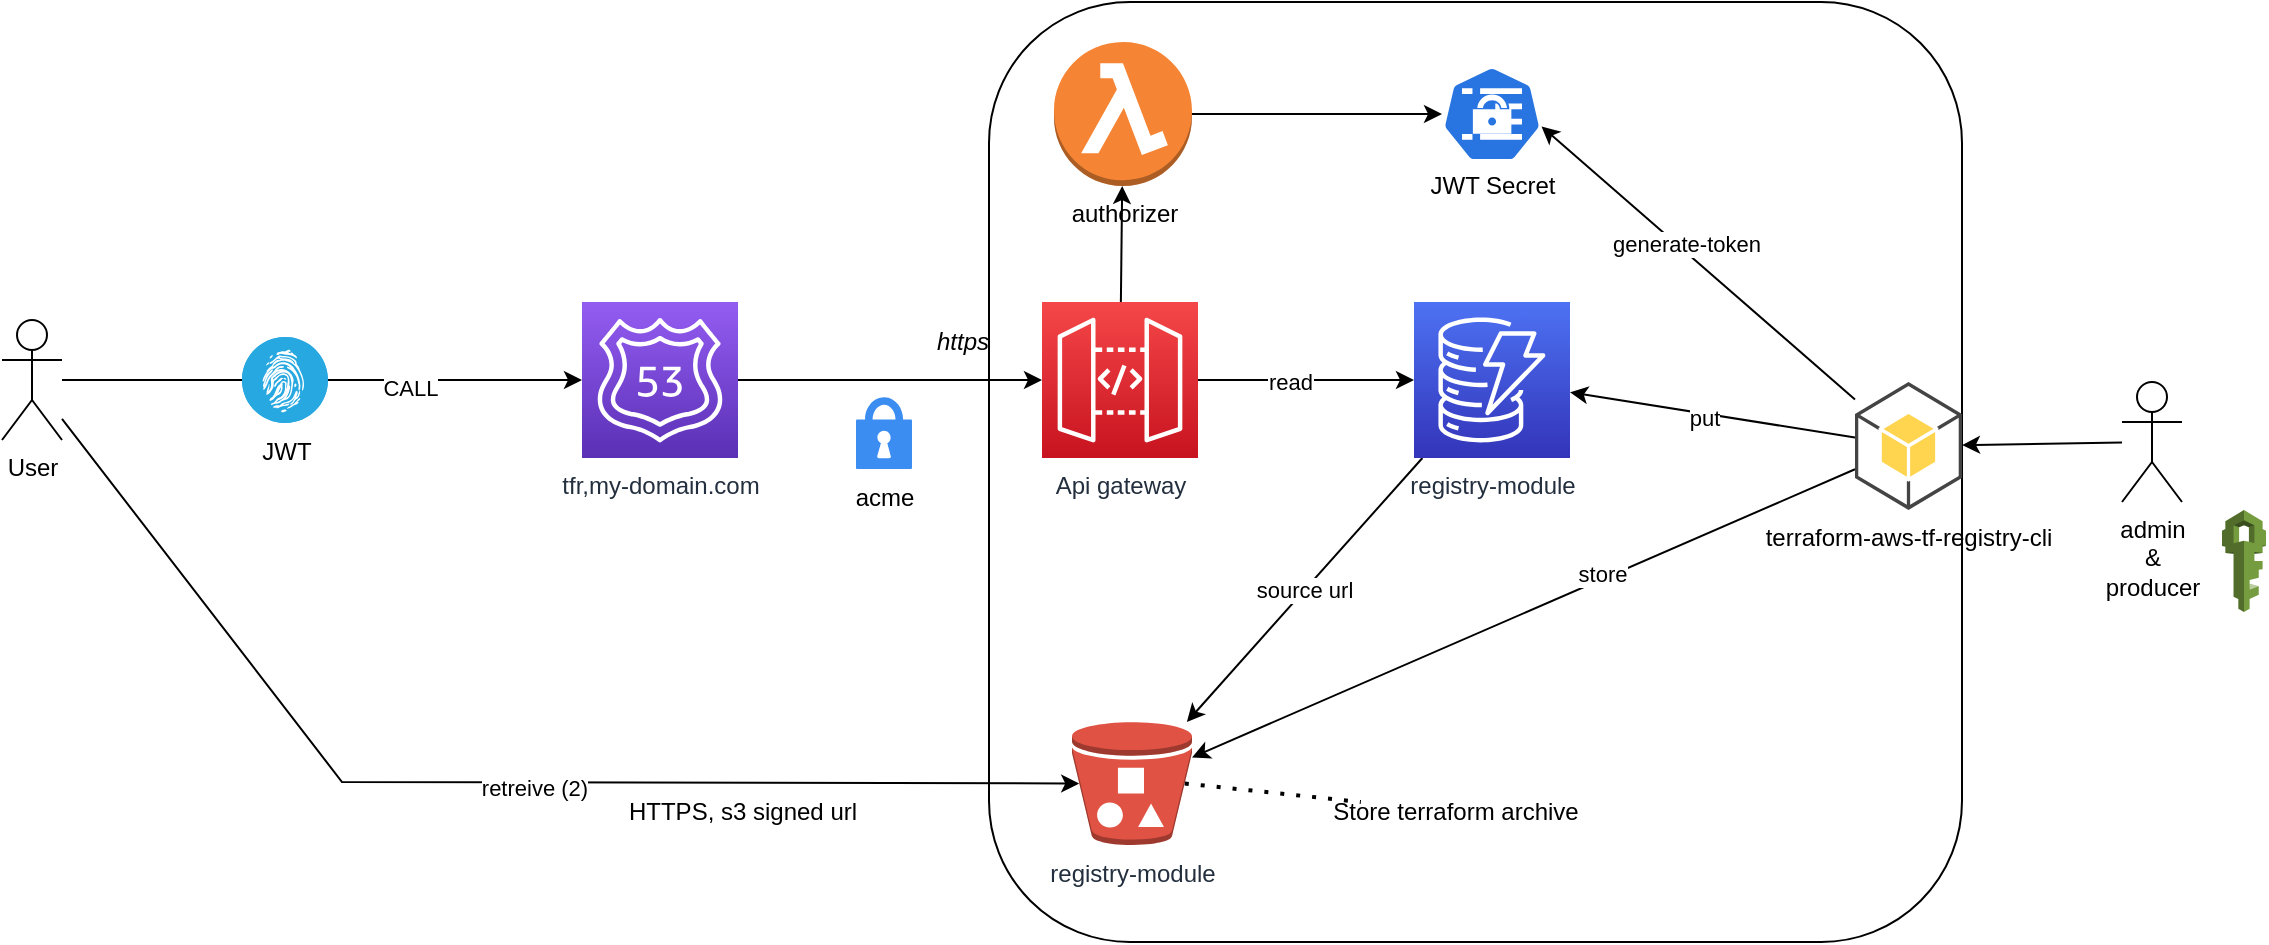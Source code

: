 <mxfile version="21.1.2" type="device">
  <diagram id="mNsShr_BQo4JJpDMKRNh" name="Page-1">
    <mxGraphModel dx="2373" dy="894" grid="1" gridSize="10" guides="1" tooltips="1" connect="1" arrows="1" fold="1" page="1" pageScale="1" pageWidth="827" pageHeight="1169" math="0" shadow="0">
      <root>
        <mxCell id="0" />
        <mxCell id="1" parent="0" />
        <mxCell id="KDXn3110f5-E7-CBsHhQ-20" value="" style="rounded=1;whiteSpace=wrap;html=1;" parent="1" vertex="1">
          <mxGeometry x="323.5" y="20" width="486.5" height="470" as="geometry" />
        </mxCell>
        <mxCell id="rd6ysX6Xpo18R3xRQxCN-7" style="edgeStyle=none;rounded=0;orthogonalLoop=1;jettySize=auto;html=1;" parent="1" source="rd6ysX6Xpo18R3xRQxCN-1" target="rd6ysX6Xpo18R3xRQxCN-2" edge="1">
          <mxGeometry relative="1" as="geometry" />
        </mxCell>
        <mxCell id="rd6ysX6Xpo18R3xRQxCN-13" style="edgeStyle=none;rounded=0;orthogonalLoop=1;jettySize=auto;html=1;entryX=0;entryY=0.5;entryDx=0;entryDy=0;entryPerimeter=0;" parent="1" source="rd6ysX6Xpo18R3xRQxCN-1" target="rd6ysX6Xpo18R3xRQxCN-12" edge="1">
          <mxGeometry relative="1" as="geometry" />
        </mxCell>
        <mxCell id="rd6ysX6Xpo18R3xRQxCN-14" value="read" style="edgeLabel;html=1;align=center;verticalAlign=middle;resizable=0;points=[];" parent="rd6ysX6Xpo18R3xRQxCN-13" vertex="1" connectable="0">
          <mxGeometry x="-0.148" y="-1" relative="1" as="geometry">
            <mxPoint as="offset" />
          </mxGeometry>
        </mxCell>
        <mxCell id="rd6ysX6Xpo18R3xRQxCN-1" value="Api gateway" style="points=[[0,0,0],[0.25,0,0],[0.5,0,0],[0.75,0,0],[1,0,0],[0,1,0],[0.25,1,0],[0.5,1,0],[0.75,1,0],[1,1,0],[0,0.25,0],[0,0.5,0],[0,0.75,0],[1,0.25,0],[1,0.5,0],[1,0.75,0]];outlineConnect=0;fontColor=#232F3E;gradientColor=#F54749;gradientDirection=north;fillColor=#C7131F;strokeColor=#ffffff;dashed=0;verticalLabelPosition=bottom;verticalAlign=top;align=center;html=1;fontSize=12;fontStyle=0;aspect=fixed;shape=mxgraph.aws4.resourceIcon;resIcon=mxgraph.aws4.api_gateway;" parent="1" vertex="1">
          <mxGeometry x="350" y="170" width="78" height="78" as="geometry" />
        </mxCell>
        <mxCell id="rd6ysX6Xpo18R3xRQxCN-6" style="edgeStyle=none;rounded=0;orthogonalLoop=1;jettySize=auto;html=1;" parent="1" source="rd6ysX6Xpo18R3xRQxCN-2" target="rd6ysX6Xpo18R3xRQxCN-5" edge="1">
          <mxGeometry relative="1" as="geometry" />
        </mxCell>
        <mxCell id="rd6ysX6Xpo18R3xRQxCN-2" value="authorizer" style="outlineConnect=0;dashed=0;verticalLabelPosition=bottom;verticalAlign=top;align=center;html=1;shape=mxgraph.aws3.lambda_function;fillColor=#F58534;gradientColor=none;" parent="1" vertex="1">
          <mxGeometry x="356" y="40" width="69" height="72" as="geometry" />
        </mxCell>
        <mxCell id="rd6ysX6Xpo18R3xRQxCN-4" style="rounded=0;orthogonalLoop=1;jettySize=auto;html=1;" parent="1" source="rd6ysX6Xpo18R3xRQxCN-3" target="rd6ysX6Xpo18R3xRQxCN-1" edge="1">
          <mxGeometry relative="1" as="geometry" />
        </mxCell>
        <mxCell id="rd6ysX6Xpo18R3xRQxCN-3" value="tfr,my-domain.com" style="points=[[0,0,0],[0.25,0,0],[0.5,0,0],[0.75,0,0],[1,0,0],[0,1,0],[0.25,1,0],[0.5,1,0],[0.75,1,0],[1,1,0],[0,0.25,0],[0,0.5,0],[0,0.75,0],[1,0.25,0],[1,0.5,0],[1,0.75,0]];outlineConnect=0;fontColor=#232F3E;gradientColor=#945DF2;gradientDirection=north;fillColor=#5A30B5;strokeColor=#ffffff;dashed=0;verticalLabelPosition=bottom;verticalAlign=top;align=center;html=1;fontSize=12;fontStyle=0;aspect=fixed;shape=mxgraph.aws4.resourceIcon;resIcon=mxgraph.aws4.route_53;" parent="1" vertex="1">
          <mxGeometry x="120" y="170" width="78" height="78" as="geometry" />
        </mxCell>
        <mxCell id="rd6ysX6Xpo18R3xRQxCN-5" value="&lt;br&gt;&lt;br&gt;&lt;br&gt;&lt;br&gt;&lt;br&gt;JWT Secret" style="html=1;dashed=0;whitespace=wrap;fillColor=#2875E2;strokeColor=#ffffff;points=[[0.005,0.63,0],[0.1,0.2,0],[0.9,0.2,0],[0.5,0,0],[0.995,0.63,0],[0.72,0.99,0],[0.5,1,0],[0.28,0.99,0]];shape=mxgraph.kubernetes.icon;prIcon=secret" parent="1" vertex="1">
          <mxGeometry x="550" y="52" width="50" height="48" as="geometry" />
        </mxCell>
        <mxCell id="rd6ysX6Xpo18R3xRQxCN-9" style="edgeStyle=none;rounded=0;orthogonalLoop=1;jettySize=auto;html=1;" parent="1" source="rd6ysX6Xpo18R3xRQxCN-8" target="rd6ysX6Xpo18R3xRQxCN-3" edge="1">
          <mxGeometry relative="1" as="geometry" />
        </mxCell>
        <mxCell id="rd6ysX6Xpo18R3xRQxCN-10" value="CALL" style="edgeLabel;html=1;align=center;verticalAlign=middle;resizable=0;points=[];" parent="rd6ysX6Xpo18R3xRQxCN-9" vertex="1" connectable="0">
          <mxGeometry x="0.338" y="-4" relative="1" as="geometry">
            <mxPoint as="offset" />
          </mxGeometry>
        </mxCell>
        <mxCell id="g6Gx99K3s5N-sFk9b2kl-2" style="rounded=0;orthogonalLoop=1;jettySize=auto;html=1;entryX=0.06;entryY=0.5;entryDx=0;entryDy=0;entryPerimeter=0;" parent="1" source="rd6ysX6Xpo18R3xRQxCN-8" target="g6Gx99K3s5N-sFk9b2kl-1" edge="1">
          <mxGeometry relative="1" as="geometry">
            <Array as="points">
              <mxPoint y="410" />
            </Array>
          </mxGeometry>
        </mxCell>
        <mxCell id="g6Gx99K3s5N-sFk9b2kl-3" value="retreive (2)" style="edgeLabel;html=1;align=center;verticalAlign=middle;resizable=0;points=[];" parent="g6Gx99K3s5N-sFk9b2kl-2" vertex="1" connectable="0">
          <mxGeometry x="0.085" y="-3" relative="1" as="geometry">
            <mxPoint x="1" as="offset" />
          </mxGeometry>
        </mxCell>
        <mxCell id="rd6ysX6Xpo18R3xRQxCN-8" value="User" style="shape=umlActor;verticalLabelPosition=bottom;verticalAlign=top;html=1;outlineConnect=0;" parent="1" vertex="1">
          <mxGeometry x="-170" y="179" width="30" height="60" as="geometry" />
        </mxCell>
        <mxCell id="rd6ysX6Xpo18R3xRQxCN-11" value="JWT" style="fillColor=#28A8E0;verticalLabelPosition=bottom;html=1;strokeColor=#ffffff;verticalAlign=top;align=center;points=[[0.145,0.145,0],[0.5,0,0],[0.855,0.145,0],[1,0.5,0],[0.855,0.855,0],[0.5,1,0],[0.145,0.855,0],[0,0.5,0]];pointerEvents=1;shape=mxgraph.cisco_safe.compositeIcon;bgIcon=ellipse;resIcon=mxgraph.cisco_safe.capability.identity_authorization;" parent="1" vertex="1">
          <mxGeometry x="-50" y="187.5" width="43" height="43" as="geometry" />
        </mxCell>
        <mxCell id="g6Gx99K3s5N-sFk9b2kl-4" value="source url" style="edgeStyle=none;rounded=0;orthogonalLoop=1;jettySize=auto;html=1;" parent="1" source="rd6ysX6Xpo18R3xRQxCN-12" target="g6Gx99K3s5N-sFk9b2kl-1" edge="1">
          <mxGeometry relative="1" as="geometry" />
        </mxCell>
        <mxCell id="rd6ysX6Xpo18R3xRQxCN-12" value="registry-module" style="points=[[0,0,0],[0.25,0,0],[0.5,0,0],[0.75,0,0],[1,0,0],[0,1,0],[0.25,1,0],[0.5,1,0],[0.75,1,0],[1,1,0],[0,0.25,0],[0,0.5,0],[0,0.75,0],[1,0.25,0],[1,0.5,0],[1,0.75,0]];outlineConnect=0;fontColor=#232F3E;gradientColor=#4D72F3;gradientDirection=north;fillColor=#3334B9;strokeColor=#ffffff;dashed=0;verticalLabelPosition=bottom;verticalAlign=top;align=center;html=1;fontSize=12;fontStyle=0;aspect=fixed;shape=mxgraph.aws4.resourceIcon;resIcon=mxgraph.aws4.dynamodb;" parent="1" vertex="1">
          <mxGeometry x="536" y="170" width="78" height="78" as="geometry" />
        </mxCell>
        <mxCell id="g6Gx99K3s5N-sFk9b2kl-1" value="&lt;span style=&quot;color: rgb(35, 47, 62);&quot;&gt;registry-module&lt;/span&gt;" style="outlineConnect=0;dashed=0;verticalLabelPosition=bottom;verticalAlign=top;align=center;html=1;shape=mxgraph.aws3.bucket_with_objects;fillColor=#E05243;gradientColor=none;" parent="1" vertex="1">
          <mxGeometry x="365" y="380" width="60" height="61.5" as="geometry" />
        </mxCell>
        <mxCell id="g6Gx99K3s5N-sFk9b2kl-5" value="Store terraform archive" style="text;html=1;strokeColor=none;fillColor=none;align=center;verticalAlign=middle;whiteSpace=wrap;rounded=0;" parent="1" vertex="1">
          <mxGeometry x="490" y="420" width="134" height="10" as="geometry" />
        </mxCell>
        <mxCell id="g6Gx99K3s5N-sFk9b2kl-7" value="" style="endArrow=none;dashed=1;html=1;dashPattern=1 3;strokeWidth=2;exitX=0.94;exitY=0.5;exitDx=0;exitDy=0;exitPerimeter=0;" parent="1" source="g6Gx99K3s5N-sFk9b2kl-1" target="g6Gx99K3s5N-sFk9b2kl-5" edge="1">
          <mxGeometry width="50" height="50" relative="1" as="geometry">
            <mxPoint x="530" y="510" as="sourcePoint" />
            <mxPoint x="580" y="460" as="targetPoint" />
          </mxGeometry>
        </mxCell>
        <mxCell id="KDXn3110f5-E7-CBsHhQ-4" style="rounded=0;orthogonalLoop=1;jettySize=auto;html=1;" parent="1" source="KDXn3110f5-E7-CBsHhQ-1" target="rd6ysX6Xpo18R3xRQxCN-12" edge="1">
          <mxGeometry relative="1" as="geometry" />
        </mxCell>
        <mxCell id="KDXn3110f5-E7-CBsHhQ-7" value="put" style="edgeLabel;html=1;align=center;verticalAlign=middle;resizable=0;points=[];" parent="KDXn3110f5-E7-CBsHhQ-4" vertex="1" connectable="0">
          <mxGeometry x="0.074" y="2" relative="1" as="geometry">
            <mxPoint x="1" as="offset" />
          </mxGeometry>
        </mxCell>
        <mxCell id="KDXn3110f5-E7-CBsHhQ-5" style="rounded=0;orthogonalLoop=1;jettySize=auto;html=1;" parent="1" source="KDXn3110f5-E7-CBsHhQ-1" target="g6Gx99K3s5N-sFk9b2kl-1" edge="1">
          <mxGeometry relative="1" as="geometry" />
        </mxCell>
        <mxCell id="KDXn3110f5-E7-CBsHhQ-6" value="store" style="edgeLabel;html=1;align=center;verticalAlign=middle;resizable=0;points=[];" parent="KDXn3110f5-E7-CBsHhQ-5" vertex="1" connectable="0">
          <mxGeometry x="-0.241" y="-3" relative="1" as="geometry">
            <mxPoint as="offset" />
          </mxGeometry>
        </mxCell>
        <mxCell id="U9l2dWHvZ6yoO3CKzOyu-1" style="rounded=0;orthogonalLoop=1;jettySize=auto;html=1;entryX=0.995;entryY=0.63;entryDx=0;entryDy=0;entryPerimeter=0;" edge="1" parent="1" source="KDXn3110f5-E7-CBsHhQ-1" target="rd6ysX6Xpo18R3xRQxCN-5">
          <mxGeometry relative="1" as="geometry" />
        </mxCell>
        <mxCell id="U9l2dWHvZ6yoO3CKzOyu-2" value="generate-token" style="edgeLabel;html=1;align=center;verticalAlign=middle;resizable=0;points=[];" vertex="1" connectable="0" parent="U9l2dWHvZ6yoO3CKzOyu-1">
          <mxGeometry x="0.105" y="-3" relative="1" as="geometry">
            <mxPoint as="offset" />
          </mxGeometry>
        </mxCell>
        <mxCell id="KDXn3110f5-E7-CBsHhQ-1" value="terraform-aws-tf-registry-cli" style="outlineConnect=0;dashed=0;verticalLabelPosition=bottom;verticalAlign=top;align=center;html=1;shape=mxgraph.aws3.android;fillColor=#FFD44F;gradientColor=none;" parent="1" vertex="1">
          <mxGeometry x="756.5" y="210" width="53.5" height="64" as="geometry" />
        </mxCell>
        <mxCell id="KDXn3110f5-E7-CBsHhQ-3" style="rounded=0;orthogonalLoop=1;jettySize=auto;html=1;" parent="1" source="KDXn3110f5-E7-CBsHhQ-2" target="KDXn3110f5-E7-CBsHhQ-1" edge="1">
          <mxGeometry relative="1" as="geometry" />
        </mxCell>
        <mxCell id="KDXn3110f5-E7-CBsHhQ-2" value="admin&lt;br&gt;&amp;amp;&lt;br&gt;producer" style="shape=umlActor;verticalLabelPosition=bottom;verticalAlign=top;html=1;outlineConnect=0;" parent="1" vertex="1">
          <mxGeometry x="890" y="210" width="30" height="60" as="geometry" />
        </mxCell>
        <mxCell id="KDXn3110f5-E7-CBsHhQ-8" value="acme" style="sketch=0;html=1;aspect=fixed;strokeColor=none;shadow=0;fillColor=#3B8DF1;verticalAlign=top;labelPosition=center;verticalLabelPosition=bottom;shape=mxgraph.gcp2.lock" parent="1" vertex="1">
          <mxGeometry x="257" y="217.6" width="28" height="35.9" as="geometry" />
        </mxCell>
        <mxCell id="KDXn3110f5-E7-CBsHhQ-11" value="&lt;i&gt;https&lt;/i&gt;" style="text;html=1;align=center;verticalAlign=middle;resizable=0;points=[];autosize=1;strokeColor=none;fillColor=none;" parent="1" vertex="1">
          <mxGeometry x="285" y="175" width="50" height="30" as="geometry" />
        </mxCell>
        <mxCell id="TIR1LHeSplM7VyRILoW0-1" value="HTTPS, s3 signed url" style="text;html=1;align=center;verticalAlign=middle;resizable=0;points=[];autosize=1;strokeColor=none;fillColor=none;" parent="1" vertex="1">
          <mxGeometry x="130" y="410" width="140" height="30" as="geometry" />
        </mxCell>
        <mxCell id="TIR1LHeSplM7VyRILoW0-2" value="" style="outlineConnect=0;dashed=0;verticalLabelPosition=bottom;verticalAlign=top;align=center;html=1;shape=mxgraph.aws3.iam;fillColor=#759C3E;gradientColor=none;" parent="1" vertex="1">
          <mxGeometry x="940" y="274" width="22" height="51" as="geometry" />
        </mxCell>
      </root>
    </mxGraphModel>
  </diagram>
</mxfile>
